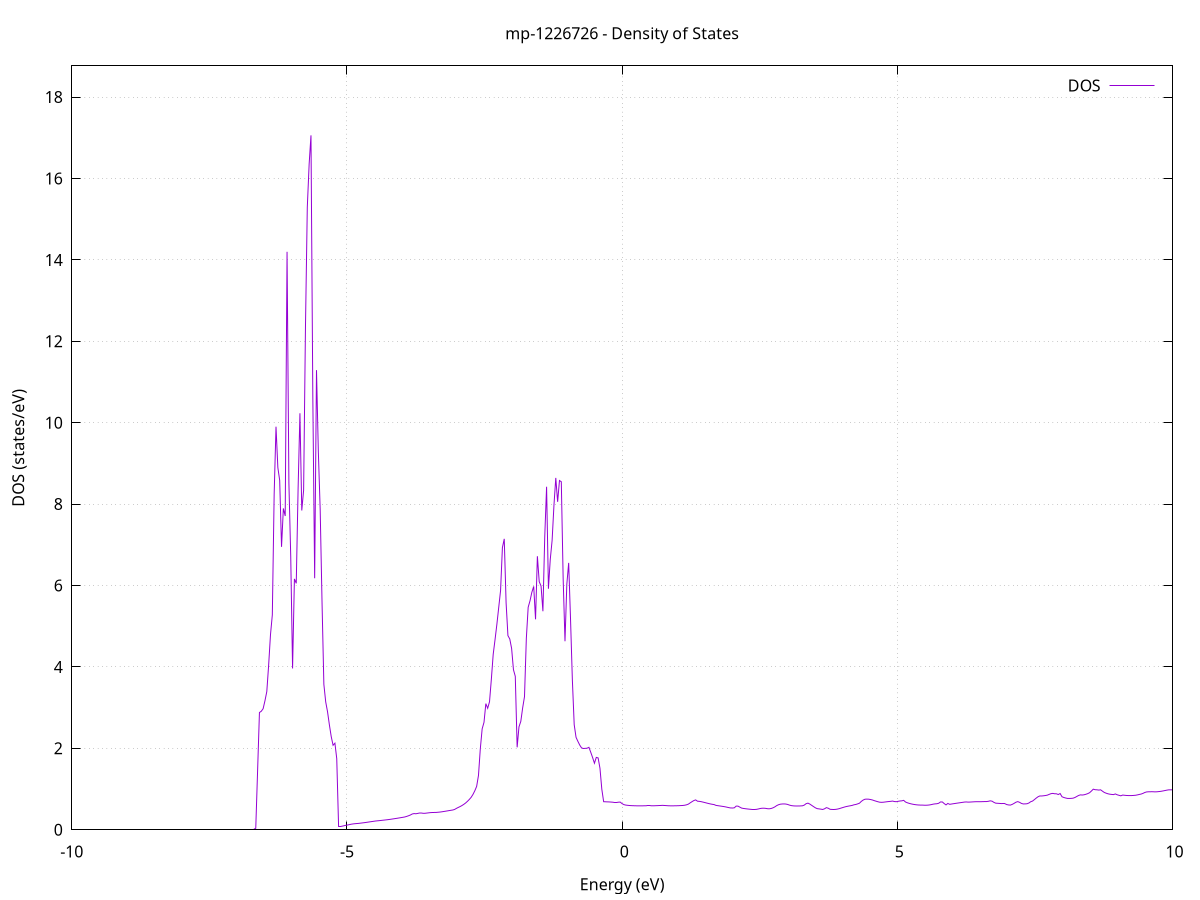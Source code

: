 set title 'mp-1226726 - Density of States'
set xlabel 'Energy (eV)'
set ylabel 'DOS (states/eV)'
set grid
set xrange [-10:10]
set yrange [0:18.766]
set xzeroaxis lt -1
set terminal png size 800,600
set output 'mp-1226726_dos_gnuplot.png'
plot '-' using 1:2 with lines title 'DOS'
-9.700800 0.000000
-9.667300 0.000000
-9.633900 0.000000
-9.600400 0.000000
-9.567000 0.000000
-9.533500 0.000000
-9.500100 0.000000
-9.466700 0.000000
-9.433200 0.000000
-9.399800 0.000000
-9.366300 0.000000
-9.332900 0.000000
-9.299400 0.000000
-9.266000 0.000000
-9.232500 0.000000
-9.199100 0.000000
-9.165600 0.000000
-9.132200 0.000000
-9.098800 0.000000
-9.065300 0.000000
-9.031900 0.000000
-8.998400 0.000000
-8.965000 0.000000
-8.931500 0.000000
-8.898100 0.000000
-8.864600 0.000000
-8.831200 0.000000
-8.797800 0.000000
-8.764300 0.000000
-8.730900 0.000000
-8.697400 0.000000
-8.664000 0.000000
-8.630500 0.000000
-8.597100 0.000000
-8.563600 0.000000
-8.530200 0.000000
-8.496700 0.000000
-8.463300 0.000000
-8.429900 0.000000
-8.396400 0.000000
-8.363000 0.000000
-8.329500 0.000000
-8.296100 0.000000
-8.262600 0.000000
-8.229200 0.000000
-8.195700 0.000000
-8.162300 0.000000
-8.128800 0.000000
-8.095400 0.000000
-8.062000 0.000000
-8.028500 0.000000
-7.995100 0.000000
-7.961600 0.000000
-7.928200 0.000000
-7.894700 0.000000
-7.861300 0.000000
-7.827800 0.000000
-7.794400 0.000000
-7.761000 0.000000
-7.727500 0.000000
-7.694100 0.000000
-7.660600 0.000000
-7.627200 0.000000
-7.593700 0.000000
-7.560300 0.000000
-7.526800 0.000000
-7.493400 0.000000
-7.459900 0.000000
-7.426500 0.000000
-7.393100 0.000000
-7.359600 0.000000
-7.326200 0.000000
-7.292700 0.000000
-7.259300 0.000000
-7.225800 0.000000
-7.192400 0.000000
-7.158900 0.000000
-7.125500 0.000000
-7.092000 0.000000
-7.058600 0.000000
-7.025200 0.000000
-6.991700 0.000000
-6.958300 0.000000
-6.924800 0.000000
-6.891400 0.000000
-6.857900 0.000000
-6.824500 0.000000
-6.791000 0.000000
-6.757600 0.000000
-6.724200 0.000000
-6.690700 0.000000
-6.657300 0.038300
-6.623800 1.454100
-6.590400 2.880700
-6.556900 2.911500
-6.523500 2.974300
-6.490000 3.170500
-6.456600 3.395300
-6.423100 4.045200
-6.389700 4.792200
-6.356300 5.277500
-6.322800 8.248200
-6.289400 9.901700
-6.255900 8.899600
-6.222500 8.583400
-6.189000 6.950600
-6.155600 7.894400
-6.122100 7.708200
-6.088700 14.198700
-6.055200 8.520000
-6.021800 6.714900
-5.988400 3.963300
-5.954900 6.162600
-5.921500 6.053700
-5.888000 8.373300
-5.854600 10.232400
-5.821100 7.843900
-5.787700 8.340100
-5.754200 12.340200
-5.720800 15.293300
-5.687400 16.350400
-5.653900 17.059600
-5.620500 10.636500
-5.587000 6.178900
-5.553600 11.291500
-5.520100 9.288600
-5.486700 7.870100
-5.453200 5.597000
-5.419800 3.572400
-5.386300 3.141800
-5.352900 2.896800
-5.319500 2.577900
-5.286000 2.288800
-5.252600 2.076100
-5.219100 2.127800
-5.185700 1.746700
-5.152200 0.080600
-5.118800 0.079900
-5.085300 0.089300
-5.051900 0.100100
-5.018400 0.110300
-4.985000 0.118500
-4.951600 0.128400
-4.918100 0.138000
-4.884700 0.144700
-4.851200 0.149900
-4.817800 0.153700
-4.784300 0.157700
-4.750900 0.163200
-4.717400 0.169000
-4.684000 0.174800
-4.650600 0.181200
-4.617100 0.188000
-4.583700 0.194800
-4.550200 0.201600
-4.516800 0.208200
-4.483300 0.215000
-4.449900 0.219600
-4.416400 0.224000
-4.383000 0.229000
-4.349500 0.234100
-4.316100 0.239100
-4.282700 0.244300
-4.249200 0.249900
-4.215800 0.256100
-4.182300 0.263000
-4.148900 0.269800
-4.115400 0.276900
-4.082000 0.284100
-4.048500 0.291600
-4.015100 0.299200
-3.981600 0.306900
-3.948200 0.315300
-3.914800 0.328600
-3.881300 0.344600
-3.847900 0.362700
-3.814400 0.387600
-3.781000 0.397700
-3.747500 0.393500
-3.714100 0.402300
-3.680600 0.411800
-3.647200 0.411200
-3.613800 0.404400
-3.580300 0.405400
-3.546900 0.411000
-3.513400 0.416600
-3.480000 0.421800
-3.446500 0.424500
-3.413100 0.425300
-3.379600 0.426300
-3.346200 0.430500
-3.312700 0.435100
-3.279300 0.440900
-3.245900 0.448100
-3.212400 0.455500
-3.179000 0.463200
-3.145500 0.470900
-3.112100 0.478400
-3.078600 0.485600
-3.045200 0.498600
-3.011700 0.525300
-2.978300 0.548500
-2.944800 0.569800
-2.911400 0.594900
-2.878000 0.624000
-2.844500 0.657500
-2.811100 0.698400
-2.777600 0.744400
-2.744200 0.796100
-2.710700 0.867900
-2.677300 0.957500
-2.643800 1.065400
-2.610400 1.336100
-2.577000 1.992200
-2.543500 2.479500
-2.510100 2.639700
-2.476600 3.098500
-2.443200 2.984500
-2.409700 3.146800
-2.376300 3.700400
-2.342800 4.310900
-2.309400 4.673200
-2.275900 5.050700
-2.242500 5.463700
-2.209100 5.876500
-2.175600 6.932900
-2.142200 7.146900
-2.108700 5.578300
-2.075300 4.769000
-2.041800 4.687300
-2.008400 4.454900
-1.974900 3.932200
-1.941500 3.769000
-1.908000 2.025200
-1.874600 2.527800
-1.841200 2.663700
-1.807700 2.994600
-1.774300 3.270000
-1.740800 4.700800
-1.707400 5.466900
-1.673900 5.625800
-1.640500 5.834400
-1.607000 5.978400
-1.573600 5.170900
-1.540200 6.720500
-1.506700 6.094900
-1.473300 5.987600
-1.439800 5.368800
-1.406400 7.194700
-1.372900 8.427300
-1.339500 5.921200
-1.306000 6.642000
-1.272600 7.106900
-1.239100 7.970100
-1.205700 8.643700
-1.172300 8.055800
-1.138800 8.579700
-1.105400 8.550100
-1.071900 6.176300
-1.038500 4.632000
-1.005000 6.033400
-0.971600 6.556800
-0.938100 5.185100
-0.904700 3.687400
-0.871200 2.582200
-0.837800 2.272200
-0.804400 2.172900
-0.770900 2.081700
-0.737500 2.011100
-0.704000 1.996600
-0.670600 2.000200
-0.637100 2.004000
-0.603700 2.025500
-0.570200 1.903000
-0.536800 1.774300
-0.503400 1.634800
-0.469900 1.778200
-0.436500 1.765200
-0.403000 1.511100
-0.369600 0.998200
-0.336100 0.690000
-0.302700 0.687500
-0.269200 0.685800
-0.235800 0.683900
-0.202300 0.680900
-0.168900 0.677100
-0.135500 0.675500
-0.102000 0.675500
-0.068600 0.677700
-0.035100 0.680200
-0.001700 0.642600
0.031800 0.617900
0.065200 0.606600
0.098700 0.600900
0.132100 0.596200
0.165600 0.593200
0.199000 0.591300
0.232400 0.589800
0.265900 0.588600
0.299300 0.587800
0.332800 0.588000
0.366200 0.588600
0.399700 0.589200
0.433100 0.589500
0.466600 0.589700
0.500000 0.589700
0.533500 0.589100
0.566900 0.589500
0.600300 0.591000
0.633800 0.592900
0.667200 0.595000
0.700700 0.597200
0.734100 0.599900
0.767600 0.596900
0.801000 0.593800
0.834500 0.590600
0.867900 0.588800
0.901300 0.588300
0.934800 0.588700
0.968200 0.589500
1.001700 0.590700
1.035100 0.592400
1.068600 0.594700
1.102000 0.597200
1.135500 0.602700
1.168900 0.613000
1.202400 0.629500
1.235800 0.660700
1.269200 0.690200
1.302700 0.717800
1.336100 0.733500
1.369600 0.701700
1.403000 0.698200
1.436500 0.690400
1.469900 0.679600
1.503400 0.668400
1.536800 0.656700
1.570300 0.645200
1.603700 0.634800
1.637100 0.625900
1.670600 0.619000
1.704000 0.599500
1.737500 0.592500
1.770900 0.585800
1.804400 0.579100
1.837800 0.572000
1.871300 0.564100
1.904700 0.554700
1.938100 0.544000
1.971600 0.535900
2.005000 0.534600
2.038500 0.539500
2.071900 0.582000
2.105400 0.580500
2.138800 0.555700
2.172300 0.532100
2.205700 0.523700
2.239200 0.517500
2.272600 0.511800
2.306000 0.506700
2.339500 0.502000
2.372900 0.497400
2.406400 0.497300
2.439800 0.501400
2.473300 0.510600
2.506700 0.522200
2.540200 0.528900
2.573600 0.530300
2.607100 0.526200
2.640500 0.517500
2.673900 0.515500
2.707400 0.523200
2.740800 0.539200
2.774300 0.562300
2.807700 0.593100
2.841200 0.615200
2.874600 0.628500
2.908100 0.633500
2.941500 0.635200
2.974900 0.632000
3.008400 0.621600
3.041800 0.605300
3.075300 0.593600
3.108700 0.587900
3.142200 0.584700
3.175600 0.583900
3.209100 0.584400
3.242500 0.586200
3.276000 0.589100
3.309400 0.606300
3.342800 0.641000
3.376300 0.654400
3.409700 0.631300
3.443200 0.600800
3.476600 0.570200
3.510100 0.540500
3.543500 0.519400
3.577000 0.513200
3.610400 0.506800
3.643900 0.498700
3.677300 0.515300
3.710700 0.543900
3.744200 0.529900
3.777600 0.503300
3.811100 0.499600
3.844500 0.498200
3.878000 0.501000
3.911400 0.508100
3.944900 0.519100
3.978300 0.533500
4.011700 0.547100
4.045200 0.561000
4.078600 0.572100
4.112100 0.581600
4.145500 0.589600
4.179000 0.598700
4.212400 0.613700
4.245900 0.621700
4.279300 0.636100
4.312800 0.653500
4.346200 0.697800
4.379600 0.730500
4.413100 0.750600
4.446500 0.753200
4.480000 0.751100
4.513400 0.742900
4.546900 0.732300
4.580300 0.716200
4.613800 0.702000
4.647200 0.688500
4.680700 0.677400
4.714100 0.674000
4.747500 0.677300
4.781000 0.683100
4.814400 0.689200
4.847900 0.694400
4.881300 0.698900
4.914800 0.705300
4.948200 0.692900
4.981700 0.689800
5.015100 0.699400
5.048500 0.707100
5.082000 0.710900
5.115400 0.722800
5.148900 0.682100
5.182300 0.663400
5.215800 0.648900
5.249200 0.637000
5.282700 0.627000
5.316100 0.619100
5.349600 0.613000
5.383000 0.608900
5.416400 0.606700
5.449900 0.606300
5.483300 0.603900
5.516800 0.602600
5.550200 0.604900
5.583700 0.609800
5.617100 0.618100
5.650600 0.629400
5.684000 0.636100
5.717500 0.639400
5.750900 0.650900
5.784300 0.683200
5.817800 0.683700
5.851200 0.644300
5.884700 0.611000
5.918100 0.647000
5.951600 0.625100
5.985000 0.632900
6.018500 0.640100
6.051900 0.647000
6.085300 0.653800
6.118800 0.660500
6.152200 0.667100
6.185700 0.673800
6.219100 0.680500
6.252600 0.683600
6.286000 0.679000
6.319500 0.680900
6.352900 0.683500
6.386400 0.686700
6.419800 0.688900
6.453200 0.689800
6.486700 0.688800
6.520100 0.689800
6.553600 0.691500
6.587000 0.692700
6.620500 0.693500
6.653900 0.699500
6.687400 0.710700
6.720800 0.702900
6.754300 0.674000
6.787700 0.653800
6.821100 0.650900
6.854600 0.647600
6.888000 0.644000
6.921500 0.646600
6.954900 0.646600
6.988400 0.619000
7.021800 0.609700
7.055300 0.606700
7.088700 0.624300
7.122100 0.649200
7.155600 0.677300
7.189000 0.691800
7.222500 0.673300
7.255900 0.647100
7.289400 0.634500
7.322800 0.635800
7.356300 0.639500
7.389700 0.656900
7.423200 0.688700
7.456600 0.705200
7.490000 0.740400
7.523500 0.778000
7.556900 0.811100
7.590400 0.831300
7.623800 0.830200
7.657300 0.835300
7.690700 0.841600
7.724200 0.850100
7.757600 0.868800
7.791100 0.886600
7.824500 0.893900
7.857900 0.884900
7.891400 0.883700
7.924800 0.866200
7.958300 0.890700
7.991700 0.812300
8.025200 0.793300
8.058600 0.780500
8.092100 0.770200
8.125500 0.769200
8.158900 0.771600
8.192400 0.776000
8.225800 0.791900
8.259300 0.816900
8.292700 0.842300
8.326200 0.857300
8.359600 0.853700
8.393100 0.859400
8.426500 0.872300
8.460000 0.888200
8.493400 0.910600
8.526800 0.951700
8.560300 0.997400
8.593700 0.984400
8.627200 0.981900
8.660600 0.975200
8.694100 0.981600
8.727500 0.948100
8.761000 0.916800
8.794400 0.898700
8.827900 0.883800
8.861300 0.874000
8.894700 0.868200
8.928200 0.863900
8.961600 0.880500
8.995100 0.859500
9.028500 0.846400
9.062000 0.834300
9.095400 0.852800
9.128900 0.847500
9.162300 0.843000
9.195700 0.840500
9.229200 0.839900
9.262600 0.841100
9.296100 0.844000
9.329500 0.848300
9.363000 0.857100
9.396400 0.867700
9.429900 0.877800
9.463300 0.894000
9.496800 0.916400
9.530200 0.929700
9.563600 0.933200
9.597100 0.934300
9.630500 0.934900
9.664000 0.932800
9.697400 0.931300
9.730900 0.935300
9.764300 0.940300
9.797800 0.946800
9.831200 0.955000
9.864700 0.964400
9.898100 0.973800
9.931500 0.980900
9.965000 0.981400
9.998400 0.982300
10.031900 0.985500
10.065300 0.991400
10.098800 0.993700
10.132200 0.994400
10.165700 0.991800
10.199100 0.987600
10.232500 0.984800
10.266000 0.984800
10.299400 0.988300
10.332900 0.990600
10.366300 0.991400
10.399800 0.995500
10.433200 0.997000
10.466700 0.997000
10.500100 0.996200
10.533600 0.994600
10.567000 0.997400
10.600400 1.002100
10.633900 1.008100
10.667300 1.016800
10.700800 1.029000
10.734200 1.038900
10.767700 1.040200
10.801100 1.040300
10.834600 1.042800
10.868000 1.044100
10.901500 1.053200
10.934900 1.055800
10.968300 1.051000
11.001800 1.047400
11.035200 1.045200
11.068700 1.044700
11.102100 1.045700
11.135600 1.049200
11.169000 1.053400
11.202500 1.057600
11.235900 1.060100
11.269400 1.061500
11.302800 1.062000
11.336200 1.062100
11.369700 1.062500
11.403100 1.064800
11.436600 1.071800
11.470000 1.086900
11.503500 1.102200
11.536900 1.120600
11.570400 1.138800
11.603800 1.155800
11.637200 1.171600
11.670700 1.165600
11.704100 1.168900
11.737600 1.176300
11.771000 1.189100
11.804500 1.201600
11.837900 1.213400
11.871400 1.223700
11.904800 1.230500
11.938300 1.231300
11.971700 1.220300
12.005100 1.199200
12.038600 1.179900
12.072000 1.149000
12.105500 1.160000
12.138900 1.167200
12.172400 1.162500
12.205800 1.143000
12.239300 1.125900
12.272700 1.112500
12.306200 1.098100
12.339600 1.080100
12.373000 1.062100
12.406500 1.055900
12.439900 1.046900
12.473400 1.040200
12.506800 1.038200
12.540300 1.037900
12.573700 1.043500
12.607200 1.055800
12.640600 1.060100
12.674000 1.072700
12.707500 1.080100
12.740900 1.079000
12.774400 1.067200
12.807800 1.053400
12.841300 1.040200
12.874700 1.020800
12.908200 0.995400
12.941600 0.977900
12.975100 0.965000
13.008500 0.961500
13.041900 0.958500
13.075400 0.955600
13.108800 0.955500
13.142300 0.953100
13.175700 0.950900
13.209200 0.949400
13.242600 0.951900
13.276100 0.956900
13.309500 0.959800
13.343000 0.984700
13.376400 0.976400
13.409800 0.962300
13.443300 0.968700
13.476700 0.962000
13.510200 0.948600
13.543600 0.962800
13.577100 1.004900
13.610500 1.077400
13.644000 1.078500
13.677400 0.999700
13.710800 0.975100
13.744300 0.966500
13.777700 0.960200
13.811200 0.954600
13.844600 0.951300
13.878100 0.948900
13.911500 0.946700
13.945000 0.941000
13.978400 0.935000
14.011900 0.931200
14.045300 0.929300
14.078700 0.929500
14.112200 0.930800
14.145600 0.932300
14.179100 0.932900
14.212500 0.938300
14.246000 0.942000
14.279400 0.940400
14.312900 0.933600
14.346300 0.927100
14.379800 0.925200
14.413200 0.923300
14.446600 0.921500
14.480100 0.919900
14.513500 0.921000
14.547000 0.928000
14.580400 0.933300
14.613900 0.935100
14.647300 0.936100
14.680800 0.935600
14.714200 0.931800
14.747600 0.926600
14.781100 0.916500
14.814500 0.900400
14.848000 0.889100
14.881400 0.885900
14.914900 0.883300
14.948300 0.879600
14.981800 0.875900
15.015200 0.872300
15.048700 0.870000
15.082100 0.868500
15.115500 0.867000
15.149000 0.866600
15.182400 0.867400
15.215900 0.869100
15.249300 0.869600
15.282800 0.866900
15.316200 0.862500
15.349700 0.856500
15.383100 0.852800
15.416600 0.851700
15.450000 0.850300
15.483400 0.848700
15.516900 0.846900
15.550300 0.844700
15.583800 0.842500
15.617200 0.840700
15.650700 0.839600
15.684100 0.839100
15.717600 0.839400
15.751000 0.840500
15.784400 0.843000
15.817900 0.846600
15.851300 0.850900
15.884800 0.859000
15.918200 0.872000
15.951700 0.889300
15.985100 0.905900
16.018600 0.920400
16.052000 0.940700
16.085500 0.961200
16.118900 0.971600
16.152300 0.973600
16.185800 0.969400
16.219200 1.023600
16.252700 1.038500
16.286100 1.044000
16.319600 1.025100
16.353000 1.017000
16.386500 1.040300
16.419900 1.028300
16.453400 1.002800
16.486800 1.000900
16.520200 0.998100
16.553700 0.995300
16.587100 0.988100
16.620600 0.978400
16.654000 0.983900
16.687500 0.977700
16.720900 0.972900
16.754400 0.969000
16.787800 0.965400
16.821200 0.969200
16.854700 0.964000
16.888100 0.966000
16.921600 0.972500
16.955000 0.981900
16.988500 0.993000
17.021900 1.097100
17.055400 1.152200
17.088800 1.224300
17.122300 1.471900
17.155700 1.479700
17.189100 1.547200
17.222600 1.610900
17.256000 1.693800
17.289500 1.761100
17.322900 1.671000
17.356400 1.617100
17.389800 1.591800
17.423300 1.608700
17.456700 1.677300
17.490200 1.786400
17.523600 1.862500
17.557000 1.897000
17.590500 1.926000
17.623900 1.936000
17.657400 1.924800
17.690800 1.892700
17.724300 1.843700
17.757700 1.821900
17.791200 1.819600
17.824600 1.816200
17.858000 1.815200
17.891500 1.818300
17.924900 1.823400
17.958400 1.829800
17.991800 1.828800
18.025300 1.834300
18.058700 1.804800
18.092200 1.805700
18.125600 1.810800
18.159100 1.823100
18.192500 1.827800
18.225900 1.793000
18.259400 1.766700
18.292800 1.745900
18.326300 1.718200
18.359700 1.663600
18.393200 1.626600
18.426600 1.592800
18.460100 1.571500
18.493500 1.560200
18.527000 1.559600
18.560400 1.565100
18.593800 1.567200
18.627300 1.552400
18.660700 1.540100
18.694200 1.514500
18.727600 1.485300
18.761100 1.461900
18.794500 1.449500
18.828000 1.429700
18.861400 1.412600
18.894800 1.397800
18.928300 1.385900
18.961700 1.377900
18.995200 1.371600
19.028600 1.367000
19.062100 1.365400
19.095500 1.364900
19.129000 1.359500
19.162400 1.357400
19.195900 1.360800
19.229300 1.362900
19.262700 1.367500
19.296200 1.374200
19.329600 1.381800
19.363100 1.390200
19.396500 1.397500
19.430000 1.403700
19.463400 1.407200
19.496900 1.410600
19.530300 1.411800
19.563800 1.427200
19.597200 1.438600
19.630600 1.461200
19.664100 1.472800
19.697500 1.447000
19.731000 1.412000
19.764400 1.380200
19.797900 1.366700
19.831300 1.354500
19.864800 1.341900
19.898200 1.299300
19.931600 1.231800
19.965100 1.164700
19.998500 1.140000
20.032000 1.133600
20.065400 1.122500
20.098900 1.111900
20.132300 1.097400
20.165800 1.074200
20.199200 1.037100
20.232700 1.015200
20.266100 1.000700
20.299500 0.993700
20.333000 0.988200
20.366400 0.982000
20.399900 0.975000
20.433300 0.967100
20.466800 0.948900
20.500200 0.930200
20.533700 0.906800
20.567100 0.891900
20.600600 0.878400
20.634000 0.865900
20.667400 0.853500
20.700900 0.841900
20.734300 0.831800
20.767800 0.823600
20.801200 0.818000
20.834700 0.814500
20.868100 0.810400
20.901600 0.822200
20.935000 0.827500
20.968500 0.813200
21.001900 0.782700
21.035300 0.762400
21.068800 0.748400
21.102200 0.736600
21.135700 0.726200
21.169100 0.715000
21.202600 0.703300
21.236000 0.691100
21.269500 0.683200
21.302900 0.668800
21.336300 0.664100
21.369800 0.659700
21.403200 0.655700
21.436700 0.653700
21.470100 0.653400
21.503600 0.655000
21.537000 0.658200
21.570500 0.674200
21.603900 0.679800
21.637400 0.677600
21.670800 0.682600
21.704200 0.690300
21.737700 0.709600
21.771100 0.730100
21.804600 0.748700
21.838000 0.765300
21.871500 0.768100
21.904900 0.771800
21.938400 0.815300
21.971800 0.844900
22.005300 0.869100
22.038700 0.915200
22.072100 0.895900
22.105600 0.916200
22.139000 0.957600
22.172500 0.972100
22.205900 1.007400
22.239400 1.043500
22.272800 1.092200
22.306300 1.107800
22.339700 1.147500
22.373100 1.144300
22.406600 1.172300
22.440000 1.183500
22.473500 1.202700
22.506900 1.238000
22.540400 1.269000
22.573800 1.316200
22.607300 1.382700
22.640700 1.424600
22.674200 1.477800
22.707600 1.505700
22.741000 1.510300
22.774500 1.521800
22.807900 1.582900
22.841400 1.526400
22.874800 1.517100
22.908300 1.512600
22.941700 1.513600
22.975200 1.502000
23.008600 1.505300
23.042100 1.533600
23.075500 1.546100
23.108900 1.568300
23.142400 1.582900
23.175800 1.588500
23.209300 1.590100
23.242700 1.591900
23.276200 1.590800
23.309600 1.562600
23.343100 1.552500
23.376500 1.565600
23.409900 1.578000
23.443400 1.572300
23.476800 1.558000
23.510300 1.549600
23.543700 1.415000
23.577200 1.377200
23.610600 1.312500
23.644100 1.284700
23.677500 1.259300
23.711000 1.240300
23.744400 1.241800
23.777800 1.203300
23.811300 1.194100
23.844700 1.187100
23.878200 1.181700
23.911600 1.177700
23.945100 1.179400
23.978500 1.190300
24.012000 1.218300
24.045400 1.244700
24.078900 1.261200
24.112300 1.266500
24.145700 1.271600
24.179200 1.267700
24.212600 1.258000
24.246100 1.258400
24.279500 1.257700
24.313000 1.291300
24.346400 1.302000
24.379900 1.270700
24.413300 1.267900
24.446700 1.263800
24.480200 1.256000
24.513600 1.277200
24.547100 1.251900
24.580500 1.290800
24.614000 1.354300
24.647400 1.301600
24.680900 1.319500
24.714300 1.332700
24.747800 1.324800
24.781200 1.316000
24.814600 1.322700
24.848100 1.336700
24.881500 1.348200
24.915000 1.360200
24.948400 1.371300
24.981900 1.389100
25.015300 1.421200
25.048800 1.445500
25.082200 1.479000
25.115700 1.526800
25.149100 1.578100
25.182500 1.622400
25.216000 1.657100
25.249400 1.682100
25.282900 1.710000
25.316300 1.728700
25.349800 1.712000
25.383200 1.702300
25.416700 1.703600
25.450100 1.711600
25.483500 1.711100
25.517000 1.728900
25.550400 1.791300
25.583900 1.747700
25.617300 1.729300
25.650800 1.736000
25.684200 1.730500
25.717700 1.711600
25.751100 1.682400
25.784600 1.648400
25.818000 1.602100
25.851400 1.606700
25.884900 1.613700
25.918300 1.617000
25.951800 1.620800
25.985200 1.626900
26.018700 1.622900
26.052100 1.582300
26.085600 1.568700
26.119000 1.564400
26.152500 1.565400
26.185900 1.573100
26.219300 1.574800
26.252800 1.571300
26.286200 1.582900
26.319700 1.582000
26.353100 1.573400
26.386600 1.568000
26.420000 1.568400
26.453500 1.575700
26.486900 1.585100
26.520300 1.592200
26.553800 1.602600
26.587200 1.637300
26.620700 1.663200
26.654100 1.647800
26.687600 1.624800
26.721000 1.617700
26.754500 1.594900
26.787900 1.568400
26.821400 1.544700
26.854800 1.524600
26.888200 1.504700
26.921700 1.493800
26.955100 1.495000
26.988600 1.503500
27.022000 1.475700
27.055500 1.513200
27.088900 1.486300
27.122400 1.459000
27.155800 1.447200
27.189300 1.464900
27.222700 1.533800
27.256100 1.519000
27.289600 1.489600
27.323000 1.488700
27.356500 1.477900
27.389900 1.483100
27.423400 1.494800
27.456800 1.477600
27.490300 1.440800
27.523700 1.420800
27.557100 1.407300
27.590600 1.410700
27.624000 1.425800
27.657500 1.414700
27.690900 1.394500
27.724400 1.411300
27.757800 1.375800
27.791300 1.425500
27.824700 1.488300
27.858200 1.521500
27.891600 1.549700
27.925000 1.570800
27.958500 1.588000
27.991900 1.530500
28.025400 1.523600
28.058800 1.532600
28.092300 1.548200
28.125700 1.571100
28.159200 1.599100
28.192600 1.617100
28.226100 1.636900
28.259500 1.645000
28.292900 1.643400
28.326400 1.653700
28.359800 1.665800
28.393300 1.679500
28.426700 1.689000
28.460200 1.692100
28.493600 1.693400
28.527100 1.703300
28.560500 1.729000
28.593900 1.746000
28.627400 1.807700
28.660800 1.833100
28.694300 1.855900
28.727700 1.871300
28.761200 1.875900
28.794600 1.867000
28.828100 1.861700
28.861500 1.857100
28.895000 1.852600
28.928400 1.843000
28.961800 1.827800
28.995300 1.805300
29.028700 1.781600
29.062200 1.771400
29.095600 1.761800
29.129100 1.731500
29.162500 1.674700
29.196000 1.626000
29.229400 1.578500
29.262900 1.539100
29.296300 1.519400
29.329700 1.514400
29.363200 1.523300
29.396600 1.545200
29.430100 1.579500
29.463500 1.638100
29.497000 1.704600
29.530400 1.677800
29.563900 1.640000
29.597300 1.635700
29.630700 1.618700
29.664200 1.587800
29.697600 1.575900
29.731100 1.564500
29.764500 1.552600
29.798000 1.546400
29.831400 1.543200
29.864900 1.542100
29.898300 1.542500
29.931800 1.546400
29.965200 1.552400
29.998600 1.566900
30.032100 1.590000
30.065500 1.614300
30.099000 1.639800
30.132400 1.675400
30.165900 1.754800
30.199300 1.757200
30.232800 1.763300
30.266200 1.763200
30.299700 1.752500
30.333100 1.739800
30.366500 1.738900
30.400000 1.731300
30.433400 1.722900
30.466900 1.710000
30.500300 1.697400
30.533800 1.685600
30.567200 1.755900
30.600700 1.649800
30.634100 1.650300
30.667500 1.653700
30.701000 1.660700
30.734400 1.675100
30.767900 1.680800
30.801300 1.690200
30.834800 1.703000
30.868200 1.711700
30.901700 1.722200
30.935100 1.746800
30.968600 1.784200
31.002000 1.811500
31.035400 1.831100
31.068900 1.847400
31.102300 1.862400
31.135800 1.871600
31.169200 1.869800
31.202700 1.850500
31.236100 1.824000
31.269600 1.798100
31.303000 1.782600
31.336500 1.775500
31.369900 1.776700
31.403300 1.777700
31.436800 1.757900
31.470200 1.728900
31.503700 1.711300
31.537100 1.698300
31.570600 1.675100
31.604000 1.650400
31.637500 1.629500
31.670900 1.601500
31.704400 1.590000
31.737800 1.583000
31.771200 1.579700
31.804700 1.578300
31.838100 1.579000
31.871600 1.604600
31.905000 1.607400
31.938500 1.598500
31.971900 1.591600
32.005400 1.587500
32.038800 1.586100
32.072200 1.590300
32.105700 1.594300
32.139100 1.599800
32.172600 1.606200
32.206000 1.614800
32.239500 1.659300
32.272900 1.636700
32.306400 1.631300
32.339800 1.621000
32.373300 1.605000
32.406700 1.607100
32.440100 1.613500
32.473600 1.622200
32.507000 1.632300
32.540500 1.650500
32.573900 1.653100
32.607400 1.639100
32.640800 1.652100
32.674300 1.677800
32.707700 1.732300
32.741200 1.762200
32.774600 1.758900
32.808000 1.790600
32.841500 1.819600
32.874900 1.828700
32.908400 1.843000
32.941800 1.855600
32.975300 1.861300
33.008700 1.865300
33.042200 1.879600
33.075600 1.892800
33.109000 1.903700
33.142500 1.915200
33.175900 1.924400
33.209400 1.930700
33.242800 2.245000
33.276300 1.962100
33.309700 1.833200
33.343200 1.812200
33.376600 1.851100
33.410100 1.774300
33.443500 1.755500
33.476900 1.749600
33.510400 1.780000
33.543800 1.815300
33.577300 1.834700
33.610700 1.868500
33.644200 1.919000
33.677600 1.879600
33.711100 1.889100
33.744500 1.929300
33.778000 1.975700
33.811400 2.002700
33.844800 2.037700
33.878300 2.119800
33.911700 2.192800
33.945200 2.203400
33.978600 2.180000
34.012100 2.181300
34.045500 2.170800
34.079000 2.142400
34.112400 2.127500
34.145800 2.106600
34.179300 2.074000
34.212700 2.035800
34.246200 2.009000
34.279600 1.992300
34.313100 1.981700
34.346500 1.975300
34.380000 1.978600
34.413400 1.980900
34.446900 1.947400
34.480300 1.898600
34.513700 1.855800
34.547200 1.821000
34.580600 1.811800
34.614100 1.803000
34.647500 1.822000
34.681000 1.766700
34.714400 1.773500
34.747900 1.727100
34.781300 1.721700
34.814800 1.734900
34.848200 1.750000
34.881600 1.759500
34.915100 1.758900
34.948500 1.775300
34.982000 1.792800
35.015400 1.794700
35.048900 1.790500
35.082300 1.796800
35.115800 1.818000
35.149200 1.823600
35.182600 1.818200
35.216100 1.826700
35.249500 1.834800
35.283000 1.850200
35.316400 1.828500
35.349900 1.786200
35.383300 1.783300
35.416800 1.774100
35.450200 1.769400
35.483700 1.775600
35.517100 1.835000
35.550500 1.842500
35.584000 1.856300
35.617400 1.856100
35.650900 1.836900
35.684300 1.788200
35.717800 1.768500
35.751200 1.758800
35.784700 1.791500
35.818100 1.827400
35.851600 1.814900
35.885000 1.752400
35.918400 1.692000
35.951900 1.665900
35.985300 1.641600
36.018800 1.618800
36.052200 1.594500
36.085700 1.575400
36.119100 1.562300
36.152600 1.560700
36.186000 1.565800
36.219400 1.568800
36.252900 1.577300
36.286300 1.586500
36.319800 1.594900
36.353200 1.599800
36.386700 1.600000
36.420100 1.600500
36.453600 1.600400
36.487000 1.583200
36.520500 1.561900
36.553900 1.543900
36.587300 1.527200
36.620800 1.575200
36.654200 1.579000
36.687700 1.538600
36.721100 1.503200
36.754600 1.532800
36.788000 1.574700
36.821500 1.617000
36.854900 1.611600
36.888400 1.597900
36.921800 1.576600
36.955200 1.552300
36.988700 1.570700
37.022100 1.532700
37.055600 1.533200
37.089000 1.528300
37.122500 1.527600
37.155900 1.531400
37.189400 1.540600
37.222800 1.554100
37.256200 1.605300
37.289700 1.571400
37.323100 1.617900
37.356600 1.657900
37.390000 1.700300
37.423500 1.744700
37.456900 1.791000
37.490400 1.824900
37.523800 1.851400
37.557300 1.836900
37.590700 1.849400
37.624100 1.934600
37.657600 1.919500
37.691000 1.952000
37.724500 1.872500
37.757900 1.828800
37.791400 1.794500
37.824800 1.766500
37.858300 1.749900
37.891700 1.738400
37.925200 1.727700
37.958600 1.697500
37.992000 1.674100
38.025500 1.693400
38.058900 1.668900
38.092400 1.796800
38.125800 1.777100
38.159300 1.726100
38.192700 1.643300
38.226200 1.598100
38.259600 1.580900
38.293000 1.591800
38.326500 1.591200
38.359900 1.568600
38.393400 1.545200
38.426800 1.547700
38.460300 1.572700
38.493700 1.594000
38.527200 1.611500
38.560600 1.577900
38.594100 1.587900
38.627500 1.607200
38.660900 1.670700
38.694400 1.645600
38.727800 1.708500
38.761300 1.726700
38.794700 1.712800
38.828200 1.679800
38.861600 1.649200
38.895100 1.624400
38.928500 1.604400
38.962000 1.583700
38.995400 1.569400
39.028800 1.562200
39.062300 1.558800
39.095700 1.528300
39.129200 1.508900
39.162600 1.510100
39.196100 1.541900
39.229500 1.557200
39.263000 1.526800
39.296400 1.505700
39.329800 1.559300
39.363300 1.630100
39.396700 1.610700
39.430200 1.618200
39.463600 1.608200
39.497100 1.609700
39.530500 1.631900
39.564000 1.652700
39.597400 1.667600
39.630900 1.674700
39.664300 1.694300
39.697700 1.711500
39.731200 1.745200
39.764600 1.803100
39.798100 1.862400
39.831500 1.915300
39.865000 1.941300
39.898400 1.970900
39.931900 2.018600
39.965300 2.013100
39.998800 1.988000
40.032200 1.960200
40.065600 1.932200
40.099100 1.897900
40.132500 1.856900
40.166000 1.809800
40.199400 1.769600
40.232900 1.749100
40.266300 1.739400
40.299800 1.733500
40.333200 1.729500
40.366600 1.723200
40.400100 1.738100
40.433500 1.694900
40.467000 1.663400
40.500400 1.655400
40.533900 1.672300
40.567300 1.677900
40.600800 1.729000
40.634200 1.774400
40.667700 1.736100
40.701100 1.741400
40.734500 1.818200
40.768000 1.735600
40.801400 1.730800
40.834900 1.735900
40.868300 1.754800
40.901800 1.779100
40.935200 1.834200
40.968700 1.840600
41.002100 1.830600
41.035600 1.893600
41.069000 1.914600
41.102400 1.920200
41.135900 1.927200
41.169300 1.946200
41.202800 1.976700
41.236200 2.002400
41.269700 2.005100
41.303100 2.093000
41.336600 1.963400
41.370000 1.915700
41.403500 1.880200
41.436900 1.847600
41.470300 1.821900
41.503800 1.805100
41.537200 1.773600
41.570700 1.733500
41.604100 1.690900
41.637600 1.647000
41.671000 1.574600
41.704500 1.551800
41.737900 1.570800
41.771300 1.671400
41.804800 1.651500
41.838200 1.678500
41.871700 1.700700
41.905100 1.751600
41.938600 1.771600
41.972000 1.807700
42.005500 1.833100
42.038900 1.844800
42.072400 1.885900
42.105800 1.960700
42.139200 2.003400
42.172700 2.013700
42.206100 2.095700
42.239600 2.093700
42.273000 2.056200
42.306500 2.000900
42.339900 1.962400
42.373400 1.987500
42.406800 2.092000
42.440300 2.059700
42.473700 2.121800
42.507100 2.074300
42.540600 2.046800
42.574000 2.024600
42.607500 2.005900
42.640900 2.001300
42.674400 1.985000
42.707800 2.001900
42.741300 2.093100
42.774700 2.172600
42.808100 2.236400
42.841600 2.297600
42.875000 2.307000
42.908500 2.311600
42.941900 2.328800
42.975400 2.331400
43.008800 2.305300
43.042300 2.302400
43.075700 2.330300
43.109200 2.464200
43.142600 2.417500
43.176000 2.548700
43.209500 2.384900
43.242900 2.414600
43.276400 2.430100
43.309800 2.453300
43.343300 2.480600
43.376700 2.532600
43.410200 2.558600
43.443600 2.567600
43.477100 2.591500
43.510500 2.586900
43.543900 2.483900
43.577400 2.354500
43.610800 2.271400
43.644300 2.225100
43.677700 2.163100
43.711200 2.095900
43.744600 1.993900
43.778100 1.978800
43.811500 2.001600
43.844900 2.022400
43.878400 2.051900
43.911800 2.138900
43.945300 2.224500
43.978700 2.254500
44.012200 2.249900
44.045600 2.278900
44.079100 2.227700
44.112500 2.176000
44.146000 2.164300
44.179400 2.159500
44.212800 2.127300
44.246300 2.111300
44.279700 2.109900
44.313200 2.160900
44.346600 2.128200
44.380100 2.104400
44.413500 2.097800
44.447000 2.073800
44.480400 2.037200
44.513900 2.016100
44.547300 2.015700
44.580700 2.035700
44.614200 2.147400
44.647600 2.184600
44.681100 2.117800
44.714500 2.017600
44.748000 2.024600
44.781400 2.061600
44.814900 2.134000
44.848300 2.160300
44.881700 2.153000
44.915200 2.163400
44.948600 2.201300
44.982100 2.250100
45.015500 2.278200
45.049000 2.247100
45.082400 2.208200
45.115900 2.182300
45.149300 2.169400
45.182800 2.141900
45.216200 2.088100
45.249600 2.050300
45.283100 2.000600
45.316500 1.963300
45.350000 1.943400
45.383400 1.930400
45.416900 1.927400
45.450300 1.935200
45.483800 1.947600
45.517200 1.944000
45.550700 1.969400
45.584100 1.971100
45.617500 1.968000
45.651000 1.964300
45.684400 1.979800
45.717900 1.999000
45.751300 2.010500
45.784800 2.015100
45.818200 2.027900
45.851700 2.068500
45.885100 2.044000
45.918500 2.033000
45.952000 2.047300
45.985400 2.015500
46.018900 1.964300
46.052300 1.923700
46.085800 1.901400
46.119200 1.890800
46.152700 1.899100
46.186100 1.917000
46.219600 1.943800
46.253000 1.944300
46.286400 1.956800
46.319900 1.982700
46.353300 2.002000
46.386800 2.009900
46.420200 2.017500
46.453700 2.024900
46.487100 2.026900
46.520600 2.024600
46.554000 2.000300
46.587500 2.012200
46.620900 2.063500
46.654300 2.108600
46.687800 2.151900
46.721200 2.182200
46.754700 2.177000
46.788100 2.124400
46.821600 2.116700
46.855000 2.142300
46.888500 2.112800
46.921900 2.087800
46.955300 2.089500
46.988800 2.086800
47.022200 2.068700
47.055700 2.056400
47.089100 2.083600
47.122600 2.113700
47.156000 2.150000
47.189500 2.174000
47.222900 2.175600
47.256400 2.214700
47.289800 2.136900
47.323200 2.024900
47.356700 1.935000
47.390100 1.891100
47.423600 1.848100
47.457000 1.882200
47.490500 1.880400
47.523900 1.876700
47.557400 1.862900
47.590800 1.846300
47.624300 1.820100
47.657700 1.799200
47.691100 1.778900
47.724600 1.801600
47.758000 1.773700
47.791500 1.761200
47.824900 1.768500
47.858400 1.775900
47.891800 1.829200
47.925300 1.886000
47.958700 1.948000
47.992100 1.996900
48.025600 1.987300
48.059000 1.987500
48.092500 2.002000
48.125900 2.035900
48.159400 2.137900
48.192800 2.199900
48.226300 2.198800
48.259700 2.233800
48.293200 2.262800
48.326600 2.284900
48.360000 2.295300
48.393500 2.548500
48.426900 2.195400
48.460400 2.194200
48.493800 2.240800
48.527300 2.168300
48.560700 2.128400
48.594200 2.097500
48.627600 2.071400
48.661100 2.043100
48.694500 1.981300
48.727900 1.934600
48.761400 1.944400
48.794800 1.990000
48.828300 2.057500
48.861700 2.082100
48.895200 2.043300
48.928600 2.026600
48.962100 2.086500
48.995500 2.014900
49.028900 1.847700
49.062400 1.777500
49.095800 1.794700
49.129300 1.815800
49.162700 1.824400
49.196200 1.831500
49.229600 1.885600
49.263100 1.961800
49.296500 2.053800
49.330000 2.157900
49.363400 2.211600
49.396800 2.253000
49.430300 2.217500
49.463700 2.245500
49.497200 2.256200
49.530600 2.284600
49.564100 2.374000
49.597500 2.411900
49.631000 2.427800
49.664400 2.404800
49.697900 2.365900
49.731300 2.354000
49.764700 2.392200
49.798200 2.414600
49.831600 2.526500
49.865100 2.638800
49.898500 2.763000
49.932000 2.806400
49.965400 2.813600
49.998900 2.821900
50.032300 2.744600
50.065700 2.717000
50.099200 2.712500
50.132600 2.688900
50.166100 2.647000
50.199500 2.652100
50.233000 2.718700
50.266400 2.795600
50.299900 2.788600
50.333300 2.847600
50.366800 2.782200
50.400200 2.648100
50.433600 2.556400
50.467100 2.510900
50.500500 2.496800
50.534000 2.499400
50.567400 2.561300
50.600900 2.530300
50.634300 2.516100
50.667800 2.451800
50.701200 2.390800
50.734700 2.336500
50.768100 2.252500
50.801500 2.201400
50.835000 2.156600
50.868400 2.096300
50.901900 2.061100
50.935300 2.037600
50.968800 2.021200
51.002200 1.990100
51.035700 1.945900
51.069100 1.870000
51.102500 1.851900
51.136000 1.853200
51.169400 1.814700
51.202900 1.771100
51.236300 1.709600
51.269800 1.677900
51.303200 1.660500
51.336700 1.640300
51.370100 1.618100
51.403600 1.601600
51.437000 1.567900
51.470400 1.533900
51.503900 1.478300
51.537300 1.516000
51.570800 1.436700
51.604200 1.378000
51.637700 1.347700
51.671100 1.346800
51.704600 1.332300
51.738000 1.325900
51.771500 1.305500
51.804900 1.259400
51.838300 1.239800
51.871800 1.218500
51.905200 1.178200
51.938700 1.113400
51.972100 1.020900
52.005600 0.936900
52.039000 0.856900
52.072500 0.781300
52.105900 0.724800
52.139400 0.709800
52.172800 0.686500
52.206200 0.660500
52.239700 0.635100
52.273100 0.611000
52.306600 0.588900
52.340000 0.578900
52.373500 0.573500
52.406900 0.566800
52.440400 0.558700
52.473800 0.551400
52.507200 0.546000
52.540700 0.543600
52.574100 0.544200
52.607600 0.542000
52.641000 0.538200
52.674500 0.538900
52.707900 0.534300
52.741400 0.529200
52.774800 0.540000
52.808300 0.544600
52.841700 0.518900
52.875100 0.506500
52.908600 0.499800
52.942000 0.495300
52.975500 0.491800
53.008900 0.487800
53.042400 0.524900
53.075800 0.504700
53.109300 0.470600
53.142700 0.440100
53.176200 0.423700
53.209600 0.412200
53.243000 0.401600
53.276500 0.388600
53.309900 0.378100
53.343400 0.369600
53.376800 0.358200
53.410300 0.342000
53.443700 0.315300
53.477200 0.284700
53.510600 0.269300
53.544000 0.258100
53.577500 0.244700
53.610900 0.229300
53.644400 0.218800
53.677800 0.210800
53.711300 0.202900
53.744700 0.196600
53.778200 0.193500
53.811600 0.193100
53.845100 0.193600
53.878500 0.193600
53.911900 0.194600
53.945400 0.201400
53.978800 0.161400
54.012300 0.102100
54.045700 0.062300
54.079200 0.030400
54.112600 0.007900
54.146100 0.000100
54.179500 0.000000
54.213000 0.000000
54.246400 0.000000
54.279800 0.000000
54.313300 0.000000
54.346700 0.000000
54.380200 0.000000
54.413600 0.000000
54.447100 0.000000
54.480500 0.000000
54.514000 0.000000
54.547400 0.000000
54.580800 0.000000
54.614300 0.000000
54.647700 0.000000
54.681200 0.000000
54.714600 0.000000
54.748100 0.000000
54.781500 0.000000
54.815000 0.000000
54.848400 0.000000
54.881900 0.000000
54.915300 0.000000
54.948700 0.000000
54.982200 0.000000
55.015600 0.000000
55.049100 0.000000
55.082500 0.000000
55.116000 0.000000
55.149400 0.000000
55.182900 0.000000
55.216300 0.000000
55.249800 0.000000
55.283200 0.000000
55.316600 0.000000
55.350100 0.000000
55.383500 0.000000
55.417000 0.000000
55.450400 0.000000
55.483900 0.000000
55.517300 0.000000
55.550800 0.000000
55.584200 0.000000
55.617600 0.000000
55.651100 0.000000
55.684500 0.000000
55.718000 0.000000
55.751400 0.000000
55.784900 0.000000
55.818300 0.000000
55.851800 0.000000
55.885200 0.000000
55.918700 0.000000
55.952100 0.000000
55.985500 0.000000
56.019000 0.000000
56.052400 0.000000
56.085900 0.000000
56.119300 0.000000
56.152800 0.000000
56.186200 0.000000
56.219700 0.000000
56.253100 0.000000
56.286600 0.000000
56.320000 0.000000
56.353400 0.000000
56.386900 0.000000
56.420300 0.000000
56.453800 0.000000
56.487200 0.000000
56.520700 0.000000
56.554100 0.000000
56.587600 0.000000
56.621000 0.000000
56.654400 0.000000
56.687900 0.000000
56.721300 0.000000
56.754800 0.000000
56.788200 0.000000
56.821700 0.000000
56.855100 0.000000
56.888600 0.000000
56.922000 0.000000
56.955500 0.000000
56.988900 0.000000
57.022300 0.000000
57.055800 0.000000
57.089200 0.000000
57.122700 0.000000
57.156100 0.000000
57.189600 0.000000
e
